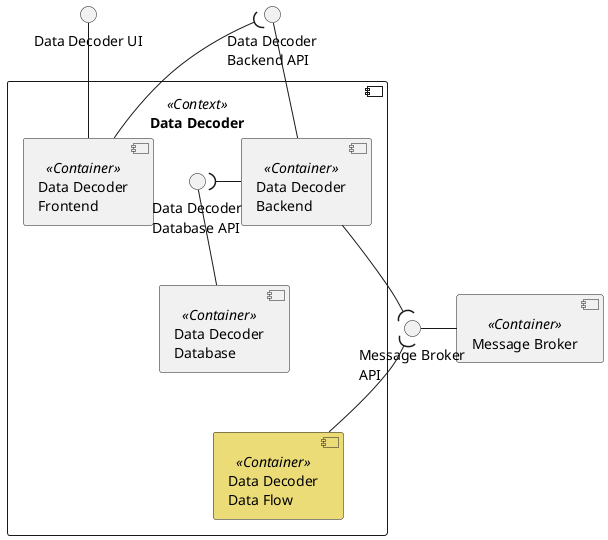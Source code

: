 @startuml data-decoder-context

interface "Data Decoder UI" as FRONT_API
interface "Data Decoder\nBackend API" as BACK_API

component "Data Decoder" <<Context>> {
    component "Data Decoder\nBackend" <<Container>> as BACK
    component "Data Decoder\nFrontend" <<Container>> as FRONT
    component "Data Decoder\nDatabase" <<Container>> as DB

    interface "Data Decoder\nDatabase API" as DB_API

    DB_API -- DB
    FRONT_API -- FRONT
    BACK_API -- BACK
    DB_API )- BACK
    FRONT --( BACK_API

    component "Data Decoder\nData Flow" <<Container>> as FLOW #ebdc78
}

component "Message Broker" <<Container>> as MB
interface "Message Broker\nAPI" as MB_API

MB_API - MB

BACK --( MB_API

MB_API )-- FLOW

DB -[hidden]- FLOW

@enduml
